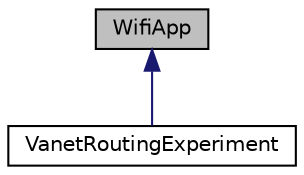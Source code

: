 digraph "WifiApp"
{
 // LATEX_PDF_SIZE
  edge [fontname="Helvetica",fontsize="10",labelfontname="Helvetica",labelfontsize="10"];
  node [fontname="Helvetica",fontsize="10",shape=record];
  Node1 [label="WifiApp",height=0.2,width=0.4,color="black", fillcolor="grey75", style="filled", fontcolor="black",tooltip="The WifiApp class enforces program flow for ns-3 wifi applications."];
  Node1 -> Node2 [dir="back",color="midnightblue",fontsize="10",style="solid",fontname="Helvetica"];
  Node2 [label="VanetRoutingExperiment",height=0.2,width=0.4,color="black", fillcolor="white", style="filled",URL="$class_vanet_routing_experiment.html",tooltip="The VanetRoutingExperiment class implements a wifi app that allows VANET routing experiments to be si..."];
}
